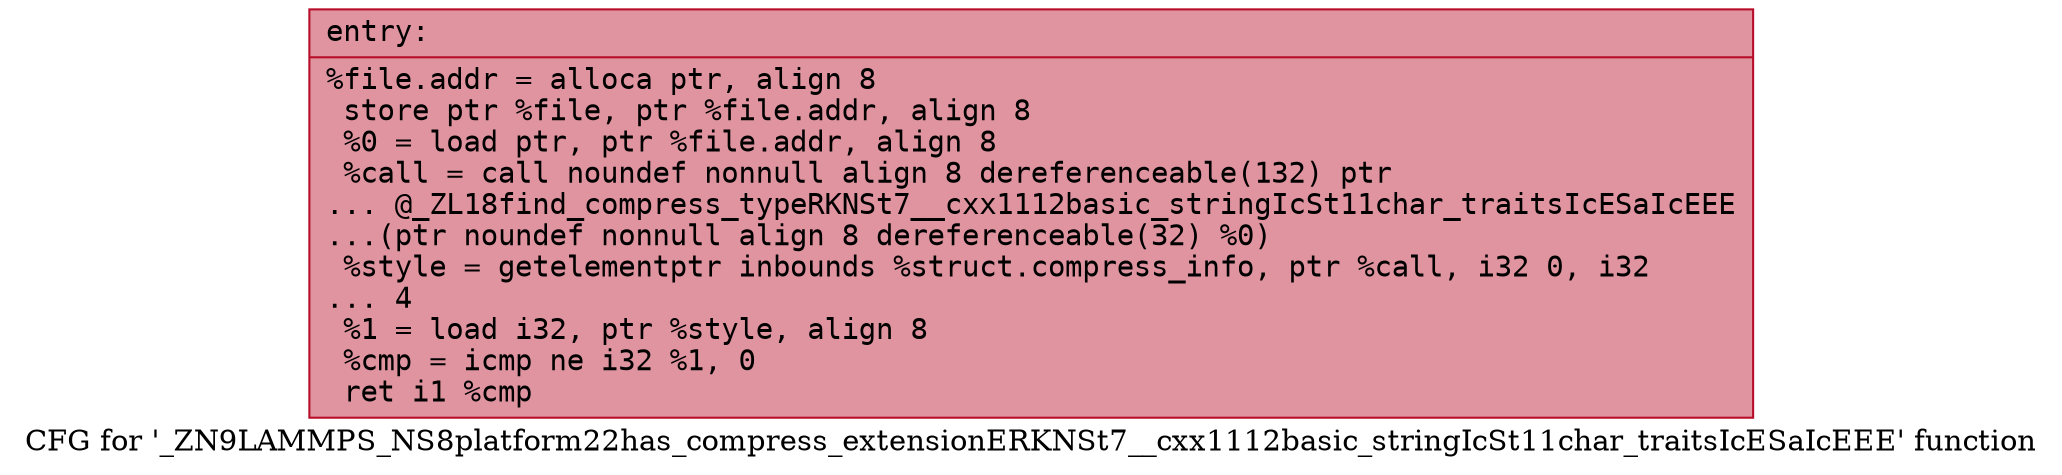 digraph "CFG for '_ZN9LAMMPS_NS8platform22has_compress_extensionERKNSt7__cxx1112basic_stringIcSt11char_traitsIcESaIcEEE' function" {
	label="CFG for '_ZN9LAMMPS_NS8platform22has_compress_extensionERKNSt7__cxx1112basic_stringIcSt11char_traitsIcESaIcEEE' function";

	Node0x5651cd828170 [shape=record,color="#b70d28ff", style=filled, fillcolor="#b70d2870" fontname="Courier",label="{entry:\l|  %file.addr = alloca ptr, align 8\l  store ptr %file, ptr %file.addr, align 8\l  %0 = load ptr, ptr %file.addr, align 8\l  %call = call noundef nonnull align 8 dereferenceable(132) ptr\l... @_ZL18find_compress_typeRKNSt7__cxx1112basic_stringIcSt11char_traitsIcESaIcEEE\l...(ptr noundef nonnull align 8 dereferenceable(32) %0)\l  %style = getelementptr inbounds %struct.compress_info, ptr %call, i32 0, i32\l... 4\l  %1 = load i32, ptr %style, align 8\l  %cmp = icmp ne i32 %1, 0\l  ret i1 %cmp\l}"];
}
